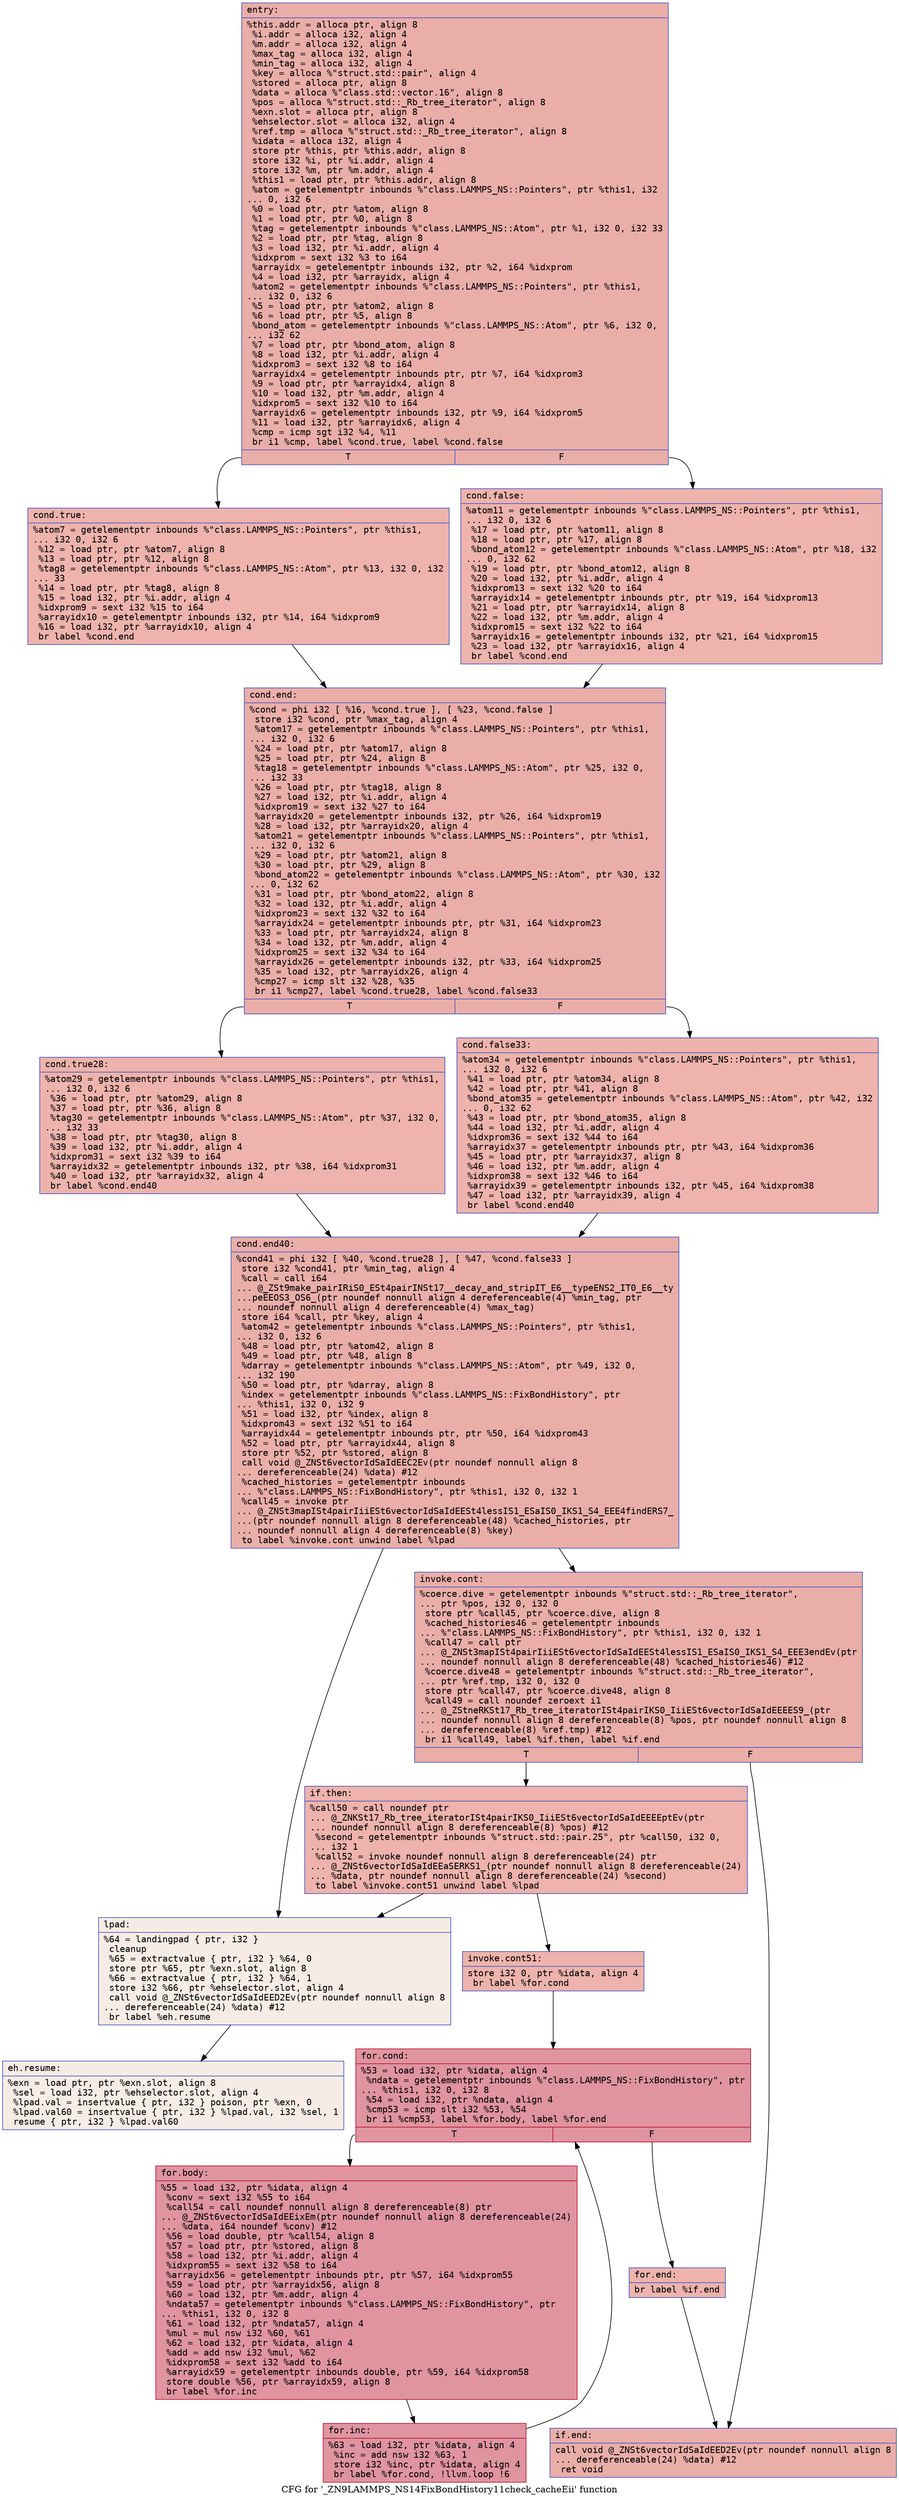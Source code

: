 digraph "CFG for '_ZN9LAMMPS_NS14FixBondHistory11check_cacheEii' function" {
	label="CFG for '_ZN9LAMMPS_NS14FixBondHistory11check_cacheEii' function";

	Node0x55e722d05470 [shape=record,color="#3d50c3ff", style=filled, fillcolor="#d0473d70" fontname="Courier",label="{entry:\l|  %this.addr = alloca ptr, align 8\l  %i.addr = alloca i32, align 4\l  %m.addr = alloca i32, align 4\l  %max_tag = alloca i32, align 4\l  %min_tag = alloca i32, align 4\l  %key = alloca %\"struct.std::pair\", align 4\l  %stored = alloca ptr, align 8\l  %data = alloca %\"class.std::vector.16\", align 8\l  %pos = alloca %\"struct.std::_Rb_tree_iterator\", align 8\l  %exn.slot = alloca ptr, align 8\l  %ehselector.slot = alloca i32, align 4\l  %ref.tmp = alloca %\"struct.std::_Rb_tree_iterator\", align 8\l  %idata = alloca i32, align 4\l  store ptr %this, ptr %this.addr, align 8\l  store i32 %i, ptr %i.addr, align 4\l  store i32 %m, ptr %m.addr, align 4\l  %this1 = load ptr, ptr %this.addr, align 8\l  %atom = getelementptr inbounds %\"class.LAMMPS_NS::Pointers\", ptr %this1, i32\l... 0, i32 6\l  %0 = load ptr, ptr %atom, align 8\l  %1 = load ptr, ptr %0, align 8\l  %tag = getelementptr inbounds %\"class.LAMMPS_NS::Atom\", ptr %1, i32 0, i32 33\l  %2 = load ptr, ptr %tag, align 8\l  %3 = load i32, ptr %i.addr, align 4\l  %idxprom = sext i32 %3 to i64\l  %arrayidx = getelementptr inbounds i32, ptr %2, i64 %idxprom\l  %4 = load i32, ptr %arrayidx, align 4\l  %atom2 = getelementptr inbounds %\"class.LAMMPS_NS::Pointers\", ptr %this1,\l... i32 0, i32 6\l  %5 = load ptr, ptr %atom2, align 8\l  %6 = load ptr, ptr %5, align 8\l  %bond_atom = getelementptr inbounds %\"class.LAMMPS_NS::Atom\", ptr %6, i32 0,\l... i32 62\l  %7 = load ptr, ptr %bond_atom, align 8\l  %8 = load i32, ptr %i.addr, align 4\l  %idxprom3 = sext i32 %8 to i64\l  %arrayidx4 = getelementptr inbounds ptr, ptr %7, i64 %idxprom3\l  %9 = load ptr, ptr %arrayidx4, align 8\l  %10 = load i32, ptr %m.addr, align 4\l  %idxprom5 = sext i32 %10 to i64\l  %arrayidx6 = getelementptr inbounds i32, ptr %9, i64 %idxprom5\l  %11 = load i32, ptr %arrayidx6, align 4\l  %cmp = icmp sgt i32 %4, %11\l  br i1 %cmp, label %cond.true, label %cond.false\l|{<s0>T|<s1>F}}"];
	Node0x55e722d05470:s0 -> Node0x55e722d07160[tooltip="entry -> cond.true\nProbability 50.00%" ];
	Node0x55e722d05470:s1 -> Node0x55e722d071e0[tooltip="entry -> cond.false\nProbability 50.00%" ];
	Node0x55e722d07160 [shape=record,color="#3d50c3ff", style=filled, fillcolor="#d6524470" fontname="Courier",label="{cond.true:\l|  %atom7 = getelementptr inbounds %\"class.LAMMPS_NS::Pointers\", ptr %this1,\l... i32 0, i32 6\l  %12 = load ptr, ptr %atom7, align 8\l  %13 = load ptr, ptr %12, align 8\l  %tag8 = getelementptr inbounds %\"class.LAMMPS_NS::Atom\", ptr %13, i32 0, i32\l... 33\l  %14 = load ptr, ptr %tag8, align 8\l  %15 = load i32, ptr %i.addr, align 4\l  %idxprom9 = sext i32 %15 to i64\l  %arrayidx10 = getelementptr inbounds i32, ptr %14, i64 %idxprom9\l  %16 = load i32, ptr %arrayidx10, align 4\l  br label %cond.end\l}"];
	Node0x55e722d07160 -> Node0x55e722d07870[tooltip="cond.true -> cond.end\nProbability 100.00%" ];
	Node0x55e722d071e0 [shape=record,color="#3d50c3ff", style=filled, fillcolor="#d6524470" fontname="Courier",label="{cond.false:\l|  %atom11 = getelementptr inbounds %\"class.LAMMPS_NS::Pointers\", ptr %this1,\l... i32 0, i32 6\l  %17 = load ptr, ptr %atom11, align 8\l  %18 = load ptr, ptr %17, align 8\l  %bond_atom12 = getelementptr inbounds %\"class.LAMMPS_NS::Atom\", ptr %18, i32\l... 0, i32 62\l  %19 = load ptr, ptr %bond_atom12, align 8\l  %20 = load i32, ptr %i.addr, align 4\l  %idxprom13 = sext i32 %20 to i64\l  %arrayidx14 = getelementptr inbounds ptr, ptr %19, i64 %idxprom13\l  %21 = load ptr, ptr %arrayidx14, align 8\l  %22 = load i32, ptr %m.addr, align 4\l  %idxprom15 = sext i32 %22 to i64\l  %arrayidx16 = getelementptr inbounds i32, ptr %21, i64 %idxprom15\l  %23 = load i32, ptr %arrayidx16, align 4\l  br label %cond.end\l}"];
	Node0x55e722d071e0 -> Node0x55e722d07870[tooltip="cond.false -> cond.end\nProbability 100.00%" ];
	Node0x55e722d07870 [shape=record,color="#3d50c3ff", style=filled, fillcolor="#d0473d70" fontname="Courier",label="{cond.end:\l|  %cond = phi i32 [ %16, %cond.true ], [ %23, %cond.false ]\l  store i32 %cond, ptr %max_tag, align 4\l  %atom17 = getelementptr inbounds %\"class.LAMMPS_NS::Pointers\", ptr %this1,\l... i32 0, i32 6\l  %24 = load ptr, ptr %atom17, align 8\l  %25 = load ptr, ptr %24, align 8\l  %tag18 = getelementptr inbounds %\"class.LAMMPS_NS::Atom\", ptr %25, i32 0,\l... i32 33\l  %26 = load ptr, ptr %tag18, align 8\l  %27 = load i32, ptr %i.addr, align 4\l  %idxprom19 = sext i32 %27 to i64\l  %arrayidx20 = getelementptr inbounds i32, ptr %26, i64 %idxprom19\l  %28 = load i32, ptr %arrayidx20, align 4\l  %atom21 = getelementptr inbounds %\"class.LAMMPS_NS::Pointers\", ptr %this1,\l... i32 0, i32 6\l  %29 = load ptr, ptr %atom21, align 8\l  %30 = load ptr, ptr %29, align 8\l  %bond_atom22 = getelementptr inbounds %\"class.LAMMPS_NS::Atom\", ptr %30, i32\l... 0, i32 62\l  %31 = load ptr, ptr %bond_atom22, align 8\l  %32 = load i32, ptr %i.addr, align 4\l  %idxprom23 = sext i32 %32 to i64\l  %arrayidx24 = getelementptr inbounds ptr, ptr %31, i64 %idxprom23\l  %33 = load ptr, ptr %arrayidx24, align 8\l  %34 = load i32, ptr %m.addr, align 4\l  %idxprom25 = sext i32 %34 to i64\l  %arrayidx26 = getelementptr inbounds i32, ptr %33, i64 %idxprom25\l  %35 = load i32, ptr %arrayidx26, align 4\l  %cmp27 = icmp slt i32 %28, %35\l  br i1 %cmp27, label %cond.true28, label %cond.false33\l|{<s0>T|<s1>F}}"];
	Node0x55e722d07870:s0 -> Node0x55e722d09450[tooltip="cond.end -> cond.true28\nProbability 50.00%" ];
	Node0x55e722d07870:s1 -> Node0x55e722d09530[tooltip="cond.end -> cond.false33\nProbability 50.00%" ];
	Node0x55e722d09450 [shape=record,color="#3d50c3ff", style=filled, fillcolor="#d6524470" fontname="Courier",label="{cond.true28:\l|  %atom29 = getelementptr inbounds %\"class.LAMMPS_NS::Pointers\", ptr %this1,\l... i32 0, i32 6\l  %36 = load ptr, ptr %atom29, align 8\l  %37 = load ptr, ptr %36, align 8\l  %tag30 = getelementptr inbounds %\"class.LAMMPS_NS::Atom\", ptr %37, i32 0,\l... i32 33\l  %38 = load ptr, ptr %tag30, align 8\l  %39 = load i32, ptr %i.addr, align 4\l  %idxprom31 = sext i32 %39 to i64\l  %arrayidx32 = getelementptr inbounds i32, ptr %38, i64 %idxprom31\l  %40 = load i32, ptr %arrayidx32, align 4\l  br label %cond.end40\l}"];
	Node0x55e722d09450 -> Node0x55e722d09c70[tooltip="cond.true28 -> cond.end40\nProbability 100.00%" ];
	Node0x55e722d09530 [shape=record,color="#3d50c3ff", style=filled, fillcolor="#d6524470" fontname="Courier",label="{cond.false33:\l|  %atom34 = getelementptr inbounds %\"class.LAMMPS_NS::Pointers\", ptr %this1,\l... i32 0, i32 6\l  %41 = load ptr, ptr %atom34, align 8\l  %42 = load ptr, ptr %41, align 8\l  %bond_atom35 = getelementptr inbounds %\"class.LAMMPS_NS::Atom\", ptr %42, i32\l... 0, i32 62\l  %43 = load ptr, ptr %bond_atom35, align 8\l  %44 = load i32, ptr %i.addr, align 4\l  %idxprom36 = sext i32 %44 to i64\l  %arrayidx37 = getelementptr inbounds ptr, ptr %43, i64 %idxprom36\l  %45 = load ptr, ptr %arrayidx37, align 8\l  %46 = load i32, ptr %m.addr, align 4\l  %idxprom38 = sext i32 %46 to i64\l  %arrayidx39 = getelementptr inbounds i32, ptr %45, i64 %idxprom38\l  %47 = load i32, ptr %arrayidx39, align 4\l  br label %cond.end40\l}"];
	Node0x55e722d09530 -> Node0x55e722d09c70[tooltip="cond.false33 -> cond.end40\nProbability 100.00%" ];
	Node0x55e722d09c70 [shape=record,color="#3d50c3ff", style=filled, fillcolor="#d0473d70" fontname="Courier",label="{cond.end40:\l|  %cond41 = phi i32 [ %40, %cond.true28 ], [ %47, %cond.false33 ]\l  store i32 %cond41, ptr %min_tag, align 4\l  %call = call i64\l... @_ZSt9make_pairIRiS0_ESt4pairINSt17__decay_and_stripIT_E6__typeENS2_IT0_E6__ty\l...peEEOS3_OS6_(ptr noundef nonnull align 4 dereferenceable(4) %min_tag, ptr\l... noundef nonnull align 4 dereferenceable(4) %max_tag)\l  store i64 %call, ptr %key, align 4\l  %atom42 = getelementptr inbounds %\"class.LAMMPS_NS::Pointers\", ptr %this1,\l... i32 0, i32 6\l  %48 = load ptr, ptr %atom42, align 8\l  %49 = load ptr, ptr %48, align 8\l  %darray = getelementptr inbounds %\"class.LAMMPS_NS::Atom\", ptr %49, i32 0,\l... i32 190\l  %50 = load ptr, ptr %darray, align 8\l  %index = getelementptr inbounds %\"class.LAMMPS_NS::FixBondHistory\", ptr\l... %this1, i32 0, i32 9\l  %51 = load i32, ptr %index, align 8\l  %idxprom43 = sext i32 %51 to i64\l  %arrayidx44 = getelementptr inbounds ptr, ptr %50, i64 %idxprom43\l  %52 = load ptr, ptr %arrayidx44, align 8\l  store ptr %52, ptr %stored, align 8\l  call void @_ZNSt6vectorIdSaIdEEC2Ev(ptr noundef nonnull align 8\l... dereferenceable(24) %data) #12\l  %cached_histories = getelementptr inbounds\l... %\"class.LAMMPS_NS::FixBondHistory\", ptr %this1, i32 0, i32 1\l  %call45 = invoke ptr\l... @_ZNSt3mapISt4pairIiiESt6vectorIdSaIdEESt4lessIS1_ESaIS0_IKS1_S4_EEE4findERS7_\l...(ptr noundef nonnull align 8 dereferenceable(48) %cached_histories, ptr\l... noundef nonnull align 4 dereferenceable(8) %key)\l          to label %invoke.cont unwind label %lpad\l}"];
	Node0x55e722d09c70 -> Node0x55e722d0bb50[tooltip="cond.end40 -> invoke.cont\nProbability 100.00%" ];
	Node0x55e722d09c70 -> Node0x55e722d0bc00[tooltip="cond.end40 -> lpad\nProbability 0.00%" ];
	Node0x55e722d0bb50 [shape=record,color="#3d50c3ff", style=filled, fillcolor="#d0473d70" fontname="Courier",label="{invoke.cont:\l|  %coerce.dive = getelementptr inbounds %\"struct.std::_Rb_tree_iterator\",\l... ptr %pos, i32 0, i32 0\l  store ptr %call45, ptr %coerce.dive, align 8\l  %cached_histories46 = getelementptr inbounds\l... %\"class.LAMMPS_NS::FixBondHistory\", ptr %this1, i32 0, i32 1\l  %call47 = call ptr\l... @_ZNSt3mapISt4pairIiiESt6vectorIdSaIdEESt4lessIS1_ESaIS0_IKS1_S4_EEE3endEv(ptr\l... noundef nonnull align 8 dereferenceable(48) %cached_histories46) #12\l  %coerce.dive48 = getelementptr inbounds %\"struct.std::_Rb_tree_iterator\",\l... ptr %ref.tmp, i32 0, i32 0\l  store ptr %call47, ptr %coerce.dive48, align 8\l  %call49 = call noundef zeroext i1\l... @_ZStneRKSt17_Rb_tree_iteratorISt4pairIKS0_IiiESt6vectorIdSaIdEEEES9_(ptr\l... noundef nonnull align 8 dereferenceable(8) %pos, ptr noundef nonnull align 8\l... dereferenceable(8) %ref.tmp) #12\l  br i1 %call49, label %if.then, label %if.end\l|{<s0>T|<s1>F}}"];
	Node0x55e722d0bb50:s0 -> Node0x55e722d0c580[tooltip="invoke.cont -> if.then\nProbability 50.00%" ];
	Node0x55e722d0bb50:s1 -> Node0x55e722d0c870[tooltip="invoke.cont -> if.end\nProbability 50.00%" ];
	Node0x55e722d0c580 [shape=record,color="#3d50c3ff", style=filled, fillcolor="#d6524470" fontname="Courier",label="{if.then:\l|  %call50 = call noundef ptr\l... @_ZNKSt17_Rb_tree_iteratorISt4pairIKS0_IiiESt6vectorIdSaIdEEEEptEv(ptr\l... noundef nonnull align 8 dereferenceable(8) %pos) #12\l  %second = getelementptr inbounds %\"struct.std::pair.25\", ptr %call50, i32 0,\l... i32 1\l  %call52 = invoke noundef nonnull align 8 dereferenceable(24) ptr\l... @_ZNSt6vectorIdSaIdEEaSERKS1_(ptr noundef nonnull align 8 dereferenceable(24)\l... %data, ptr noundef nonnull align 8 dereferenceable(24) %second)\l          to label %invoke.cont51 unwind label %lpad\l}"];
	Node0x55e722d0c580 -> Node0x55e722d0c9f0[tooltip="if.then -> invoke.cont51\nProbability 100.00%" ];
	Node0x55e722d0c580 -> Node0x55e722d0bc00[tooltip="if.then -> lpad\nProbability 0.00%" ];
	Node0x55e722d0c9f0 [shape=record,color="#3d50c3ff", style=filled, fillcolor="#d6524470" fontname="Courier",label="{invoke.cont51:\l|  store i32 0, ptr %idata, align 4\l  br label %for.cond\l}"];
	Node0x55e722d0c9f0 -> Node0x55e722d0d0c0[tooltip="invoke.cont51 -> for.cond\nProbability 100.00%" ];
	Node0x55e722d0d0c0 [shape=record,color="#b70d28ff", style=filled, fillcolor="#b70d2870" fontname="Courier",label="{for.cond:\l|  %53 = load i32, ptr %idata, align 4\l  %ndata = getelementptr inbounds %\"class.LAMMPS_NS::FixBondHistory\", ptr\l... %this1, i32 0, i32 8\l  %54 = load i32, ptr %ndata, align 4\l  %cmp53 = icmp slt i32 %53, %54\l  br i1 %cmp53, label %for.body, label %for.end\l|{<s0>T|<s1>F}}"];
	Node0x55e722d0d0c0:s0 -> Node0x55e722d0d380[tooltip="for.cond -> for.body\nProbability 96.88%" ];
	Node0x55e722d0d0c0:s1 -> Node0x55e722d0d400[tooltip="for.cond -> for.end\nProbability 3.12%" ];
	Node0x55e722d0d380 [shape=record,color="#b70d28ff", style=filled, fillcolor="#b70d2870" fontname="Courier",label="{for.body:\l|  %55 = load i32, ptr %idata, align 4\l  %conv = sext i32 %55 to i64\l  %call54 = call noundef nonnull align 8 dereferenceable(8) ptr\l... @_ZNSt6vectorIdSaIdEEixEm(ptr noundef nonnull align 8 dereferenceable(24)\l... %data, i64 noundef %conv) #12\l  %56 = load double, ptr %call54, align 8\l  %57 = load ptr, ptr %stored, align 8\l  %58 = load i32, ptr %i.addr, align 4\l  %idxprom55 = sext i32 %58 to i64\l  %arrayidx56 = getelementptr inbounds ptr, ptr %57, i64 %idxprom55\l  %59 = load ptr, ptr %arrayidx56, align 8\l  %60 = load i32, ptr %m.addr, align 4\l  %ndata57 = getelementptr inbounds %\"class.LAMMPS_NS::FixBondHistory\", ptr\l... %this1, i32 0, i32 8\l  %61 = load i32, ptr %ndata57, align 4\l  %mul = mul nsw i32 %60, %61\l  %62 = load i32, ptr %idata, align 4\l  %add = add nsw i32 %mul, %62\l  %idxprom58 = sext i32 %add to i64\l  %arrayidx59 = getelementptr inbounds double, ptr %59, i64 %idxprom58\l  store double %56, ptr %arrayidx59, align 8\l  br label %for.inc\l}"];
	Node0x55e722d0d380 -> Node0x55e722d09100[tooltip="for.body -> for.inc\nProbability 100.00%" ];
	Node0x55e722d09100 [shape=record,color="#b70d28ff", style=filled, fillcolor="#b70d2870" fontname="Courier",label="{for.inc:\l|  %63 = load i32, ptr %idata, align 4\l  %inc = add nsw i32 %63, 1\l  store i32 %inc, ptr %idata, align 4\l  br label %for.cond, !llvm.loop !6\l}"];
	Node0x55e722d09100 -> Node0x55e722d0d0c0[tooltip="for.inc -> for.cond\nProbability 100.00%" ];
	Node0x55e722d0bc00 [shape=record,color="#3d50c3ff", style=filled, fillcolor="#ecd3c570" fontname="Courier",label="{lpad:\l|  %64 = landingpad \{ ptr, i32 \}\l          cleanup\l  %65 = extractvalue \{ ptr, i32 \} %64, 0\l  store ptr %65, ptr %exn.slot, align 8\l  %66 = extractvalue \{ ptr, i32 \} %64, 1\l  store i32 %66, ptr %ehselector.slot, align 4\l  call void @_ZNSt6vectorIdSaIdEED2Ev(ptr noundef nonnull align 8\l... dereferenceable(24) %data) #12\l  br label %eh.resume\l}"];
	Node0x55e722d0bc00 -> Node0x55e722d100e0[tooltip="lpad -> eh.resume\nProbability 100.00%" ];
	Node0x55e722d0d400 [shape=record,color="#3d50c3ff", style=filled, fillcolor="#d6524470" fontname="Courier",label="{for.end:\l|  br label %if.end\l}"];
	Node0x55e722d0d400 -> Node0x55e722d0c870[tooltip="for.end -> if.end\nProbability 100.00%" ];
	Node0x55e722d0c870 [shape=record,color="#3d50c3ff", style=filled, fillcolor="#d0473d70" fontname="Courier",label="{if.end:\l|  call void @_ZNSt6vectorIdSaIdEED2Ev(ptr noundef nonnull align 8\l... dereferenceable(24) %data) #12\l  ret void\l}"];
	Node0x55e722d100e0 [shape=record,color="#3d50c3ff", style=filled, fillcolor="#ecd3c570" fontname="Courier",label="{eh.resume:\l|  %exn = load ptr, ptr %exn.slot, align 8\l  %sel = load i32, ptr %ehselector.slot, align 4\l  %lpad.val = insertvalue \{ ptr, i32 \} poison, ptr %exn, 0\l  %lpad.val60 = insertvalue \{ ptr, i32 \} %lpad.val, i32 %sel, 1\l  resume \{ ptr, i32 \} %lpad.val60\l}"];
}
